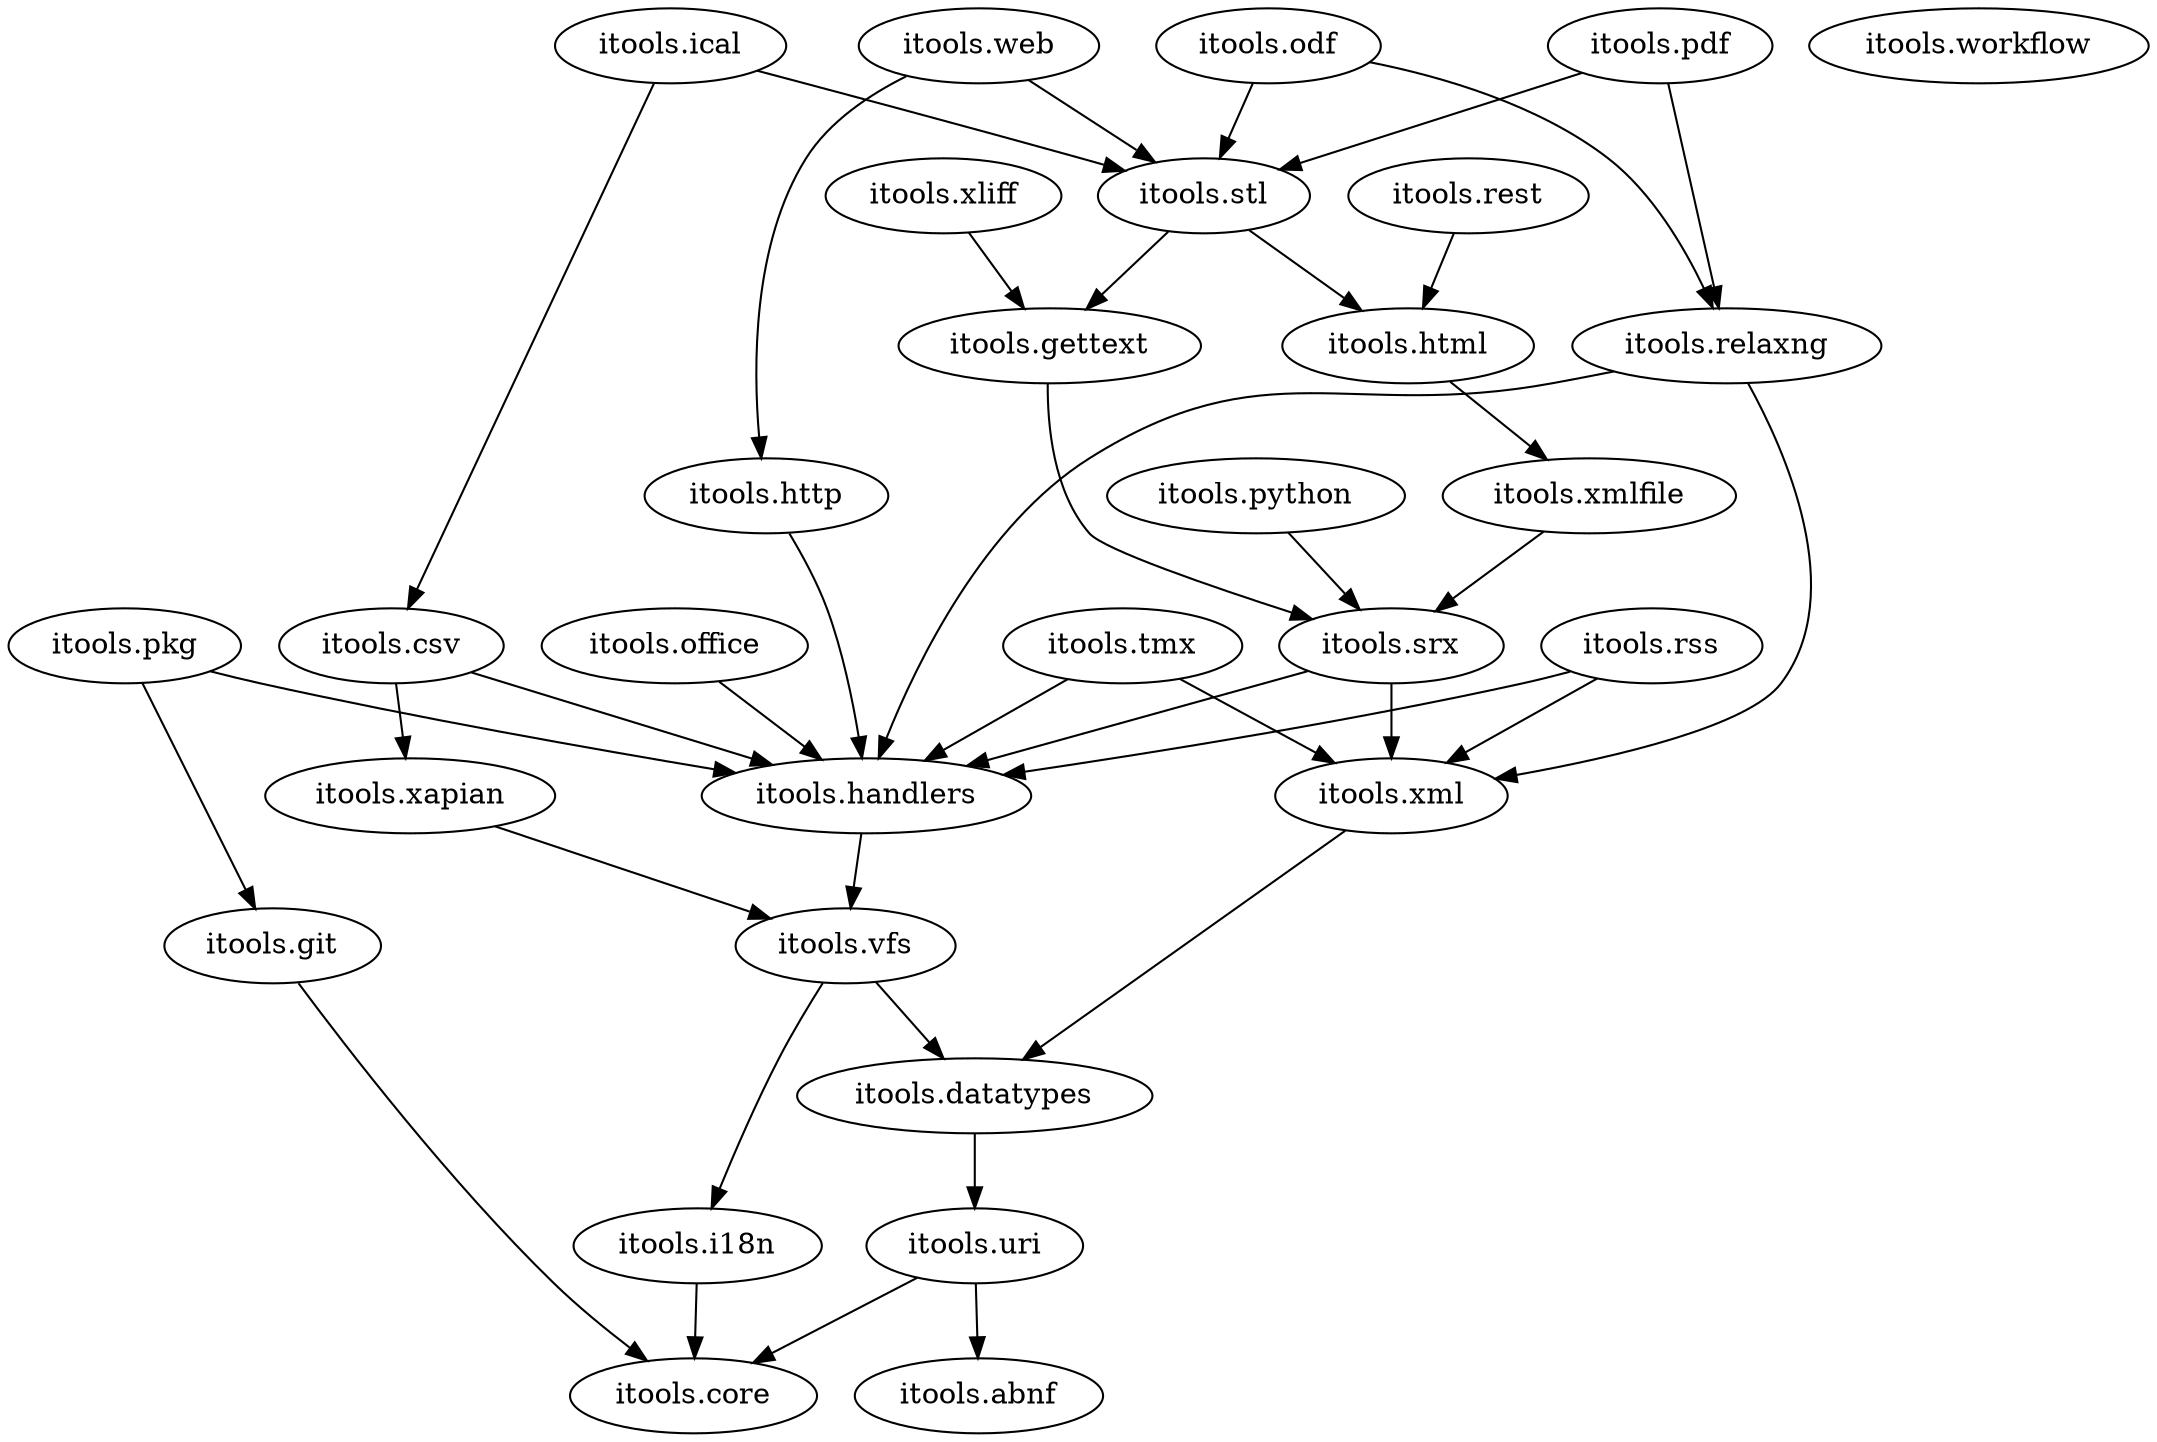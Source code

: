 digraph G {
  "itools.abnf";

  "itools.core";

#  "itools.csv" -> "itools.core";
#  "itools.csv" -> "itools.datatypes";
  "itools.csv" -> "itools.handlers";
#  "itools.csv" -> "itools.vfs";
  "itools.csv" -> "itools.xapian";

#  "itools.datatypes" -> "itools.core";
  "itools.datatypes" -> "itools.uri";

#  "itools.gettext" -> "itools.core";
#  "itools.gettext" -> "itools.handlers";
  "itools.gettext" -> "itools.srx";
#  "itools.gettext" -> "itools.xml";

  "itools.git" -> "itools.core";

#  "itools.handlers" -> "itools.core";
#  "itools.handlers" -> "itools.datatypes";
#  "itools.handlers" -> "itools.uri";
  "itools.handlers" -> "itools.vfs";

#  "itools.html" -> "itools.core";
#  "itools.html" -> "itools.datatypes";
#  "itools.html" -> "itools.handlers";
#  "itools.html" -> "itools.xml";
  "itools.html" -> "itools.xmlfile";

#  "itools.http" -> "itools.datatypes";
  "itools.http" -> "itools.handlers";
#  "itools.http" -> "itools.i18n";
#  "itools.http" -> "itools.uri";

  "itools.i18n" -> "itools.core";

#  "itools.ical" -> "itools.core";
  "itools.ical" -> "itools.csv";
#  "itools.ical" -> "itools.datatypes";
#  "itools.ical" -> "itools.handlers";
#  "itools.ical" -> "itools.html";
  "itools.ical" -> "itools.stl";
#  "itools.ical" -> "itools.xapian";

#  "itools.odf" -> "itools.core";
#  "itools.odf" -> "itools.datatypes";
#  "itools.odf" -> "itools.handlers";
  "itools.odf" -> "itools.relaxng";
  "itools.odf" -> "itools.stl";
#  "itools.odf" -> "itools.xml";
#  "itools.odf" -> "itools.xmlfile";

  "itools.office" -> "itools.handlers";

#  "itools.pdf" -> "itools.core";
#  "itools.pdf" -> "itools.datatypes";
#  "itools.pdf" -> "itools.handlers";
  "itools.pdf" -> "itools.relaxng";
  "itools.pdf" -> "itools.stl";
#  "itools.pdf" -> "itools.uri";
#  "itools.pdf" -> "itools.vfs";
#  "itools.pdf" -> "itools.xml";
#  "itools.pdf" -> "itools.xmlfile";

#  "itools.pkg" -> "itools.core";
#  "itools.pkg" -> "itools.datatypes";
  "itools.pkg" -> "itools.git";
  "itools.pkg" -> "itools.handlers";
#  "itools.pkg" -> "itools.uri";
#  "itools.pkg" -> "itools.vfs";

#  "itools.python" -> "itools.handlers";
  "itools.python" -> "itools.srx";

#  "itools.relaxng" -> "itools.core";
#  "itools.relaxng" -> "itools.datatypes";
  "itools.relaxng" -> "itools.handlers";
  "itools.relaxng" -> "itools.xml";
#  "itools.relaxng" -> "itools.uri";
#  "itools.relaxng" -> "itools.vfs";

#  "itools.rest" -> "itools.handlers";
  "itools.rest" -> "itools.html";
#  "itools.rest" -> "itools.xml";

#  "itools.rss" -> "itools.core";
#  "itools.rss" -> "itools.datatypes";
  "itools.rss" -> "itools.handlers";
  "itools.rss" -> "itools.xml";

#  "itools.stl" -> "itools.core";
#  "itools.stl" -> "itools.datatypes";
  "itools.stl" -> "itools.gettext";
  "itools.stl" -> "itools.html";
#  "itools.stl" -> "itools.uri";
#  "itools.stl" -> "itools.xml";

#  "itools.srx" -> "itools.core";
  "itools.srx" -> "itools.handlers";
  "itools.srx" -> "itools.xml";

#  "itools.tmx" -> "itools.core";
#  "itools.tmx" -> "itools.datatypes";
  "itools.tmx" -> "itools.handlers";
  "itools.tmx" -> "itools.xml";

  "itools.uri" -> "itools.abnf";
  "itools.uri" -> "itools.core";

#  "itools.vfs" -> "itools.core";
  "itools.vfs" -> "itools.datatypes";
  "itools.vfs" -> "itools.i18n";

#  "itools.web" -> "itools.core";
#  "itools.web" -> "itools.datatypes";
#  "itools.web" -> "itools.gettext";
#  "itools.web" -> "itools.handlers";
  "itools.web" -> "itools.http";
#  "itools.web" -> "itools.i18n";
  "itools.web" -> "itools.stl";
#  "itools.web" -> "itools.uri";

  "itools.workflow";

#  "itools.xapian" -> "itools.datatypes";
#  "itools.xapian" -> "itools.i18n";
#  "itools.xapian" -> "itools.uri";
  "itools.xapian" -> "itools.vfs";

#  "itools.xliff" -> "itools.core";
#  "itools.xliff" -> "itools.datatypes";
  "itools.xliff" -> "itools.gettext";
#  "itools.xliff" -> "itools.handlers";
#  "itools.xliff" -> "itools.srx";
#  "itools.xliff" -> "itools.xml";

  "itools.xml" -> "itools.datatypes";

#  "itools.xmlfile" -> "itools.datatypes";
#  "itools.xmlfile" -> "itools.handlers";
  "itools.xmlfile" -> "itools.srx";
#  "itools.xmlfile" -> "itools.xml";
}
